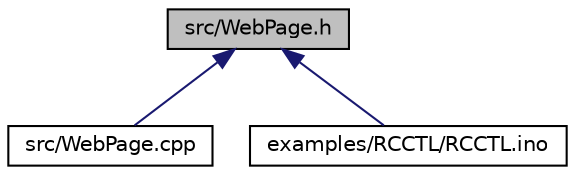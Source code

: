 digraph "src/WebPage.h"
{
 // LATEX_PDF_SIZE
  edge [fontname="Helvetica",fontsize="10",labelfontname="Helvetica",labelfontsize="10"];
  node [fontname="Helvetica",fontsize="10",shape=record];
  Node1 [label="src/WebPage.h",height=0.2,width=0.4,color="black", fillcolor="grey75", style="filled", fontcolor="black",tooltip=" "];
  Node1 -> Node2 [dir="back",color="midnightblue",fontsize="10",style="solid",fontname="Helvetica"];
  Node2 [label="src/WebPage.cpp",height=0.2,width=0.4,color="black", fillcolor="white", style="filled",URL="$WebPage_8cpp.html",tooltip=" "];
  Node1 -> Node3 [dir="back",color="midnightblue",fontsize="10",style="solid",fontname="Helvetica"];
  Node3 [label="examples/RCCTL/RCCTL.ino",height=0.2,width=0.4,color="black", fillcolor="white", style="filled",URL="$RCCTL_8ino.html",tooltip=" "];
}
